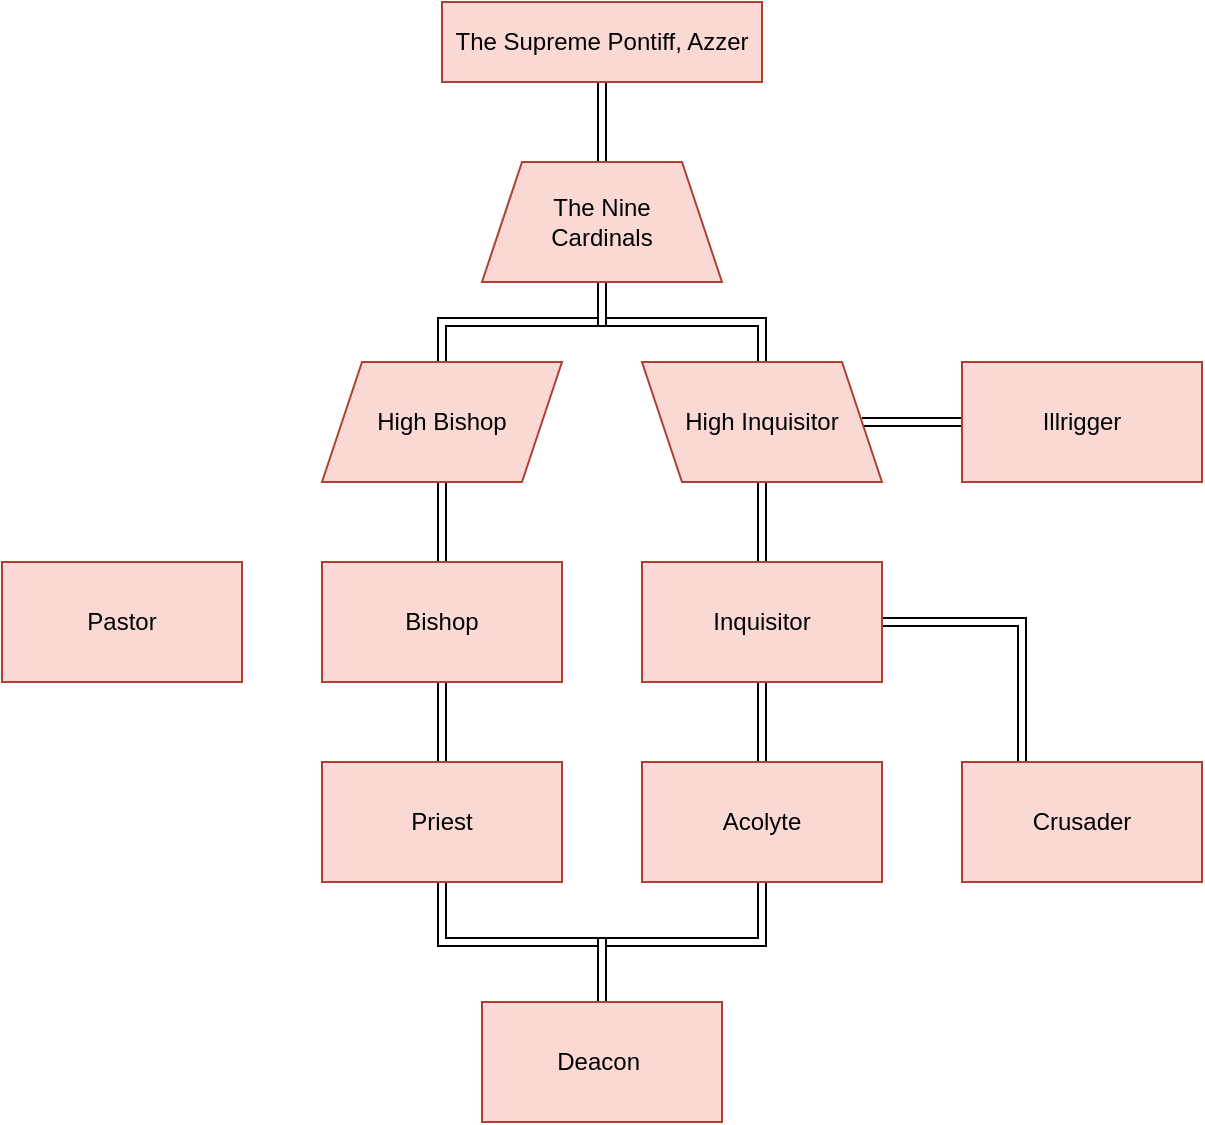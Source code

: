 <mxfile version="23.1.6" type="github">
  <diagram name="Page-1" id="rWE4KOiw2Am1GK7l6f8t">
    <mxGraphModel dx="1195" dy="653" grid="1" gridSize="10" guides="1" tooltips="1" connect="1" arrows="1" fold="1" page="1" pageScale="1" pageWidth="827" pageHeight="1169" math="0" shadow="0">
      <root>
        <mxCell id="0" />
        <mxCell id="1" parent="0" />
        <mxCell id="XYXvDK_JES8hp7YrWyu7-4" value="" style="edgeStyle=orthogonalEdgeStyle;rounded=0;orthogonalLoop=1;jettySize=auto;html=1;shape=link;" edge="1" parent="1" source="XYXvDK_JES8hp7YrWyu7-2" target="XYXvDK_JES8hp7YrWyu7-3">
          <mxGeometry relative="1" as="geometry" />
        </mxCell>
        <mxCell id="XYXvDK_JES8hp7YrWyu7-2" value="The Supreme Pontiff, Azzer" style="rounded=0;whiteSpace=wrap;html=1;fillColor=#fad9d5;strokeColor=#ae4132;" vertex="1" parent="1">
          <mxGeometry x="320" y="40" width="160" height="40" as="geometry" />
        </mxCell>
        <mxCell id="XYXvDK_JES8hp7YrWyu7-6" value="" style="edgeStyle=orthogonalEdgeStyle;rounded=0;orthogonalLoop=1;jettySize=auto;html=1;shape=link;" edge="1" parent="1" source="XYXvDK_JES8hp7YrWyu7-3" target="XYXvDK_JES8hp7YrWyu7-5">
          <mxGeometry relative="1" as="geometry" />
        </mxCell>
        <mxCell id="XYXvDK_JES8hp7YrWyu7-8" value="" style="edgeStyle=orthogonalEdgeStyle;rounded=0;orthogonalLoop=1;jettySize=auto;html=1;shape=link;" edge="1" parent="1" source="XYXvDK_JES8hp7YrWyu7-3" target="XYXvDK_JES8hp7YrWyu7-7">
          <mxGeometry relative="1" as="geometry" />
        </mxCell>
        <mxCell id="XYXvDK_JES8hp7YrWyu7-3" value="The Nine&lt;br&gt;Cardinals" style="shape=trapezoid;perimeter=trapezoidPerimeter;whiteSpace=wrap;html=1;fixedSize=1;rounded=0;fillColor=#fad9d5;strokeColor=#ae4132;" vertex="1" parent="1">
          <mxGeometry x="340" y="120" width="120" height="60" as="geometry" />
        </mxCell>
        <mxCell id="XYXvDK_JES8hp7YrWyu7-14" value="" style="edgeStyle=orthogonalEdgeStyle;rounded=0;orthogonalLoop=1;jettySize=auto;html=1;shape=link;" edge="1" parent="1" source="XYXvDK_JES8hp7YrWyu7-5" target="XYXvDK_JES8hp7YrWyu7-13">
          <mxGeometry relative="1" as="geometry" />
        </mxCell>
        <mxCell id="XYXvDK_JES8hp7YrWyu7-5" value="High Bishop" style="shape=parallelogram;perimeter=parallelogramPerimeter;whiteSpace=wrap;html=1;fixedSize=1;fillColor=#fad9d5;strokeColor=#ae4132;rounded=0;" vertex="1" parent="1">
          <mxGeometry x="260" y="220" width="120" height="60" as="geometry" />
        </mxCell>
        <mxCell id="XYXvDK_JES8hp7YrWyu7-12" value="" style="edgeStyle=orthogonalEdgeStyle;rounded=0;orthogonalLoop=1;jettySize=auto;html=1;shape=link;" edge="1" parent="1" source="XYXvDK_JES8hp7YrWyu7-7" target="XYXvDK_JES8hp7YrWyu7-11">
          <mxGeometry relative="1" as="geometry" />
        </mxCell>
        <mxCell id="XYXvDK_JES8hp7YrWyu7-16" value="" style="edgeStyle=orthogonalEdgeStyle;rounded=0;orthogonalLoop=1;jettySize=auto;html=1;shape=link;" edge="1" parent="1" source="XYXvDK_JES8hp7YrWyu7-7">
          <mxGeometry relative="1" as="geometry">
            <mxPoint x="580" y="250" as="targetPoint" />
          </mxGeometry>
        </mxCell>
        <mxCell id="XYXvDK_JES8hp7YrWyu7-7" value="High Inquisitor" style="shape=parallelogram;perimeter=parallelogramPerimeter;whiteSpace=wrap;html=1;fixedSize=1;fillColor=#fad9d5;strokeColor=#ae4132;rounded=0;flipH=1;" vertex="1" parent="1">
          <mxGeometry x="420" y="220" width="120" height="60" as="geometry" />
        </mxCell>
        <mxCell id="XYXvDK_JES8hp7YrWyu7-21" value="" style="edgeStyle=orthogonalEdgeStyle;rounded=0;orthogonalLoop=1;jettySize=auto;html=1;shape=link;" edge="1" parent="1" source="XYXvDK_JES8hp7YrWyu7-11" target="XYXvDK_JES8hp7YrWyu7-20">
          <mxGeometry relative="1" as="geometry" />
        </mxCell>
        <mxCell id="XYXvDK_JES8hp7YrWyu7-35" value="" style="edgeStyle=orthogonalEdgeStyle;rounded=0;orthogonalLoop=1;jettySize=auto;html=1;entryX=0.25;entryY=0;entryDx=0;entryDy=0;shape=link;" edge="1" parent="1" source="XYXvDK_JES8hp7YrWyu7-11" target="XYXvDK_JES8hp7YrWyu7-17">
          <mxGeometry relative="1" as="geometry" />
        </mxCell>
        <mxCell id="XYXvDK_JES8hp7YrWyu7-11" value="Inquisitor" style="whiteSpace=wrap;html=1;fillColor=#fad9d5;strokeColor=#ae4132;rounded=0;" vertex="1" parent="1">
          <mxGeometry x="420" y="320" width="120" height="60" as="geometry" />
        </mxCell>
        <mxCell id="XYXvDK_JES8hp7YrWyu7-25" value="" style="edgeStyle=orthogonalEdgeStyle;rounded=0;orthogonalLoop=1;jettySize=auto;html=1;shape=link;" edge="1" parent="1" source="XYXvDK_JES8hp7YrWyu7-13" target="XYXvDK_JES8hp7YrWyu7-24">
          <mxGeometry relative="1" as="geometry" />
        </mxCell>
        <mxCell id="XYXvDK_JES8hp7YrWyu7-13" value="Bishop" style="whiteSpace=wrap;html=1;fillColor=#fad9d5;strokeColor=#ae4132;rounded=0;" vertex="1" parent="1">
          <mxGeometry x="260" y="320" width="120" height="60" as="geometry" />
        </mxCell>
        <mxCell id="XYXvDK_JES8hp7YrWyu7-15" value="Illrigger" style="whiteSpace=wrap;html=1;fillColor=#fad9d5;strokeColor=#ae4132;rounded=0;" vertex="1" parent="1">
          <mxGeometry x="580" y="220" width="120" height="60" as="geometry" />
        </mxCell>
        <mxCell id="XYXvDK_JES8hp7YrWyu7-17" value="Crusader" style="whiteSpace=wrap;html=1;fillColor=#fad9d5;strokeColor=#ae4132;rounded=0;" vertex="1" parent="1">
          <mxGeometry x="580" y="420" width="120" height="60" as="geometry" />
        </mxCell>
        <mxCell id="XYXvDK_JES8hp7YrWyu7-37" value="" style="edgeStyle=orthogonalEdgeStyle;rounded=0;orthogonalLoop=1;jettySize=auto;html=1;shape=link;" edge="1" parent="1" source="XYXvDK_JES8hp7YrWyu7-20" target="XYXvDK_JES8hp7YrWyu7-31">
          <mxGeometry relative="1" as="geometry" />
        </mxCell>
        <mxCell id="XYXvDK_JES8hp7YrWyu7-20" value="Acolyte" style="whiteSpace=wrap;html=1;fillColor=#fad9d5;strokeColor=#ae4132;rounded=0;" vertex="1" parent="1">
          <mxGeometry x="420" y="420" width="120" height="60" as="geometry" />
        </mxCell>
        <mxCell id="XYXvDK_JES8hp7YrWyu7-32" value="" style="edgeStyle=orthogonalEdgeStyle;rounded=0;orthogonalLoop=1;jettySize=auto;html=1;shape=link;" edge="1" parent="1" source="XYXvDK_JES8hp7YrWyu7-24" target="XYXvDK_JES8hp7YrWyu7-31">
          <mxGeometry relative="1" as="geometry" />
        </mxCell>
        <mxCell id="XYXvDK_JES8hp7YrWyu7-24" value="Priest" style="whiteSpace=wrap;html=1;fillColor=#fad9d5;strokeColor=#ae4132;rounded=0;" vertex="1" parent="1">
          <mxGeometry x="260" y="420" width="120" height="60" as="geometry" />
        </mxCell>
        <mxCell id="XYXvDK_JES8hp7YrWyu7-31" value="Deacon&amp;nbsp;" style="whiteSpace=wrap;html=1;fillColor=#fad9d5;strokeColor=#ae4132;rounded=0;" vertex="1" parent="1">
          <mxGeometry x="340" y="540" width="120" height="60" as="geometry" />
        </mxCell>
        <mxCell id="XYXvDK_JES8hp7YrWyu7-44" value="Pastor" style="whiteSpace=wrap;html=1;fillColor=#fad9d5;strokeColor=#ae4132;rounded=0;" vertex="1" parent="1">
          <mxGeometry x="100" y="320" width="120" height="60" as="geometry" />
        </mxCell>
      </root>
    </mxGraphModel>
  </diagram>
</mxfile>
